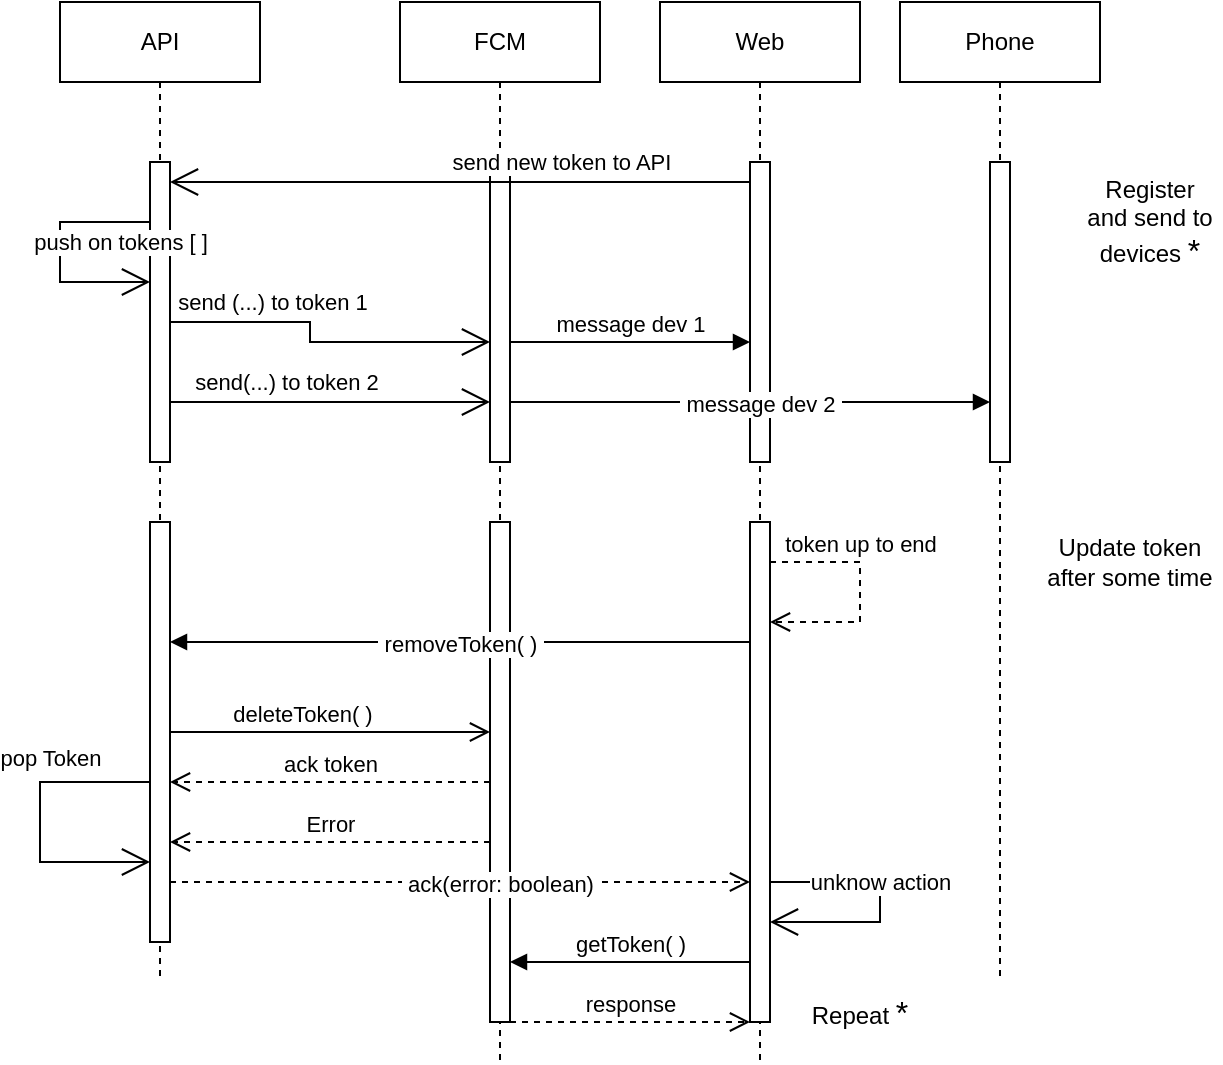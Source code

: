 <mxfile version="25.0.3">
  <diagram name="Page-1" id="2YBvvXClWsGukQMizWep">
    <mxGraphModel dx="662" dy="347" grid="1" gridSize="10" guides="1" tooltips="1" connect="1" arrows="1" fold="1" page="1" pageScale="1" pageWidth="850" pageHeight="1100" math="0" shadow="0">
      <root>
        <mxCell id="0" />
        <mxCell id="1" parent="0" />
        <mxCell id="aM9ryv3xv72pqoxQDRHE-5" value="API" style="shape=umlLifeline;perimeter=lifelinePerimeter;whiteSpace=wrap;html=1;container=0;dropTarget=0;collapsible=0;recursiveResize=0;outlineConnect=0;portConstraint=eastwest;newEdgeStyle={&quot;edgeStyle&quot;:&quot;elbowEdgeStyle&quot;,&quot;elbow&quot;:&quot;vertical&quot;,&quot;curved&quot;:0,&quot;rounded&quot;:0};" parent="1" vertex="1">
          <mxGeometry x="40" y="40" width="100" height="490" as="geometry" />
        </mxCell>
        <mxCell id="aM9ryv3xv72pqoxQDRHE-6" value="" style="html=1;points=[];perimeter=orthogonalPerimeter;outlineConnect=0;targetShapes=umlLifeline;portConstraint=eastwest;newEdgeStyle={&quot;edgeStyle&quot;:&quot;elbowEdgeStyle&quot;,&quot;elbow&quot;:&quot;vertical&quot;,&quot;curved&quot;:0,&quot;rounded&quot;:0};" parent="aM9ryv3xv72pqoxQDRHE-5" vertex="1">
          <mxGeometry x="45" y="80" width="10" height="150" as="geometry" />
        </mxCell>
        <mxCell id="_WcbdOjfXRqMUB_A-Mn0-3" value="" style="endArrow=open;endFill=1;endSize=12;html=1;rounded=0;" edge="1" parent="aM9ryv3xv72pqoxQDRHE-5" source="aM9ryv3xv72pqoxQDRHE-6" target="aM9ryv3xv72pqoxQDRHE-6">
          <mxGeometry width="160" relative="1" as="geometry">
            <mxPoint x="40" y="110" as="sourcePoint" />
            <mxPoint y="160" as="targetPoint" />
            <Array as="points">
              <mxPoint y="110" />
              <mxPoint y="140" />
            </Array>
          </mxGeometry>
        </mxCell>
        <mxCell id="_WcbdOjfXRqMUB_A-Mn0-6" value="push on tokens [ ]" style="edgeLabel;html=1;align=center;verticalAlign=middle;resizable=0;points=[];" vertex="1" connectable="0" parent="_WcbdOjfXRqMUB_A-Mn0-3">
          <mxGeometry x="-0.434" y="-1" relative="1" as="geometry">
            <mxPoint x="19" y="11" as="offset" />
          </mxGeometry>
        </mxCell>
        <mxCell id="_WcbdOjfXRqMUB_A-Mn0-22" value="" style="html=1;points=[];perimeter=orthogonalPerimeter;outlineConnect=0;targetShapes=umlLifeline;portConstraint=eastwest;newEdgeStyle={&quot;edgeStyle&quot;:&quot;elbowEdgeStyle&quot;,&quot;elbow&quot;:&quot;vertical&quot;,&quot;curved&quot;:0,&quot;rounded&quot;:0};" vertex="1" parent="aM9ryv3xv72pqoxQDRHE-5">
          <mxGeometry x="45" y="260" width="10" height="210" as="geometry" />
        </mxCell>
        <mxCell id="_WcbdOjfXRqMUB_A-Mn0-38" value="" style="endArrow=open;endFill=1;endSize=12;html=1;rounded=0;" edge="1" parent="aM9ryv3xv72pqoxQDRHE-5" source="_WcbdOjfXRqMUB_A-Mn0-22" target="_WcbdOjfXRqMUB_A-Mn0-22">
          <mxGeometry width="160" relative="1" as="geometry">
            <mxPoint x="35" y="390" as="sourcePoint" />
            <mxPoint x="35" y="430" as="targetPoint" />
            <Array as="points">
              <mxPoint x="-10" y="390" />
              <mxPoint x="-10" y="400" />
              <mxPoint x="-10" y="430" />
            </Array>
          </mxGeometry>
        </mxCell>
        <mxCell id="_WcbdOjfXRqMUB_A-Mn0-39" value="pop Token" style="edgeLabel;html=1;align=center;verticalAlign=middle;resizable=0;points=[];" vertex="1" connectable="0" parent="_WcbdOjfXRqMUB_A-Mn0-38">
          <mxGeometry x="-0.434" y="-1" relative="1" as="geometry">
            <mxPoint x="-8" y="-11" as="offset" />
          </mxGeometry>
        </mxCell>
        <mxCell id="_WcbdOjfXRqMUB_A-Mn0-1" value="FCM" style="shape=umlLifeline;perimeter=lifelinePerimeter;whiteSpace=wrap;html=1;container=0;dropTarget=0;collapsible=0;recursiveResize=0;outlineConnect=0;portConstraint=eastwest;newEdgeStyle={&quot;edgeStyle&quot;:&quot;elbowEdgeStyle&quot;,&quot;elbow&quot;:&quot;vertical&quot;,&quot;curved&quot;:0,&quot;rounded&quot;:0};" vertex="1" parent="1">
          <mxGeometry x="210" y="40" width="100" height="530" as="geometry" />
        </mxCell>
        <mxCell id="_WcbdOjfXRqMUB_A-Mn0-2" value="" style="html=1;points=[];perimeter=orthogonalPerimeter;outlineConnect=0;targetShapes=umlLifeline;portConstraint=eastwest;newEdgeStyle={&quot;edgeStyle&quot;:&quot;elbowEdgeStyle&quot;,&quot;elbow&quot;:&quot;vertical&quot;,&quot;curved&quot;:0,&quot;rounded&quot;:0};" vertex="1" parent="_WcbdOjfXRqMUB_A-Mn0-1">
          <mxGeometry x="45" y="80" width="10" height="150" as="geometry" />
        </mxCell>
        <mxCell id="_WcbdOjfXRqMUB_A-Mn0-25" value="" style="html=1;points=[];perimeter=orthogonalPerimeter;outlineConnect=0;targetShapes=umlLifeline;portConstraint=eastwest;newEdgeStyle={&quot;edgeStyle&quot;:&quot;elbowEdgeStyle&quot;,&quot;elbow&quot;:&quot;vertical&quot;,&quot;curved&quot;:0,&quot;rounded&quot;:0};" vertex="1" parent="_WcbdOjfXRqMUB_A-Mn0-1">
          <mxGeometry x="45" y="260" width="10" height="250" as="geometry" />
        </mxCell>
        <mxCell id="_WcbdOjfXRqMUB_A-Mn0-12" value="message dev 1" style="html=1;verticalAlign=bottom;endArrow=block;edgeStyle=elbowEdgeStyle;elbow=horizontal;curved=0;rounded=0;" edge="1" parent="1" source="_WcbdOjfXRqMUB_A-Mn0-2" target="_WcbdOjfXRqMUB_A-Mn0-14">
          <mxGeometry relative="1" as="geometry">
            <mxPoint x="290" y="210" as="sourcePoint" />
            <Array as="points">
              <mxPoint x="320" y="210" />
            </Array>
            <mxPoint x="380" y="210" as="targetPoint" />
          </mxGeometry>
        </mxCell>
        <mxCell id="_WcbdOjfXRqMUB_A-Mn0-7" value="" style="endArrow=open;endFill=1;endSize=12;html=1;rounded=0;" edge="1" parent="1" source="aM9ryv3xv72pqoxQDRHE-6" target="_WcbdOjfXRqMUB_A-Mn0-2">
          <mxGeometry width="160" relative="1" as="geometry">
            <mxPoint x="100" y="200" as="sourcePoint" />
            <mxPoint x="240" y="210" as="targetPoint" />
            <Array as="points">
              <mxPoint x="165" y="200" />
              <mxPoint x="165" y="210" />
            </Array>
          </mxGeometry>
        </mxCell>
        <mxCell id="_WcbdOjfXRqMUB_A-Mn0-8" value="send (...) to token 1" style="edgeLabel;html=1;align=center;verticalAlign=middle;resizable=0;points=[];" vertex="1" connectable="0" parent="_WcbdOjfXRqMUB_A-Mn0-7">
          <mxGeometry x="-0.434" y="-1" relative="1" as="geometry">
            <mxPoint x="3" y="-11" as="offset" />
          </mxGeometry>
        </mxCell>
        <mxCell id="_WcbdOjfXRqMUB_A-Mn0-10" value="" style="endArrow=open;endFill=1;endSize=12;html=1;rounded=0;" edge="1" parent="1" source="aM9ryv3xv72pqoxQDRHE-6" target="_WcbdOjfXRqMUB_A-Mn0-2">
          <mxGeometry width="160" relative="1" as="geometry">
            <mxPoint x="100" y="240" as="sourcePoint" />
            <mxPoint x="240" y="240" as="targetPoint" />
            <Array as="points">
              <mxPoint x="165" y="240" />
              <mxPoint x="190" y="240" />
            </Array>
          </mxGeometry>
        </mxCell>
        <mxCell id="_WcbdOjfXRqMUB_A-Mn0-11" value="send(...) to token 2" style="edgeLabel;html=1;align=center;verticalAlign=middle;resizable=0;points=[];" vertex="1" connectable="0" parent="_WcbdOjfXRqMUB_A-Mn0-10">
          <mxGeometry x="-0.434" y="-1" relative="1" as="geometry">
            <mxPoint x="12" y="-11" as="offset" />
          </mxGeometry>
        </mxCell>
        <mxCell id="_WcbdOjfXRqMUB_A-Mn0-13" value="Web" style="shape=umlLifeline;perimeter=lifelinePerimeter;whiteSpace=wrap;html=1;container=0;dropTarget=0;collapsible=0;recursiveResize=0;outlineConnect=0;portConstraint=eastwest;newEdgeStyle={&quot;edgeStyle&quot;:&quot;elbowEdgeStyle&quot;,&quot;elbow&quot;:&quot;vertical&quot;,&quot;curved&quot;:0,&quot;rounded&quot;:0};" vertex="1" parent="1">
          <mxGeometry x="340" y="40" width="100" height="530" as="geometry" />
        </mxCell>
        <mxCell id="_WcbdOjfXRqMUB_A-Mn0-14" value="" style="html=1;points=[];perimeter=orthogonalPerimeter;outlineConnect=0;targetShapes=umlLifeline;portConstraint=eastwest;newEdgeStyle={&quot;edgeStyle&quot;:&quot;elbowEdgeStyle&quot;,&quot;elbow&quot;:&quot;vertical&quot;,&quot;curved&quot;:0,&quot;rounded&quot;:0};" vertex="1" parent="_WcbdOjfXRqMUB_A-Mn0-13">
          <mxGeometry x="45" y="80" width="10" height="150" as="geometry" />
        </mxCell>
        <mxCell id="_WcbdOjfXRqMUB_A-Mn0-23" value="" style="html=1;points=[];perimeter=orthogonalPerimeter;outlineConnect=0;targetShapes=umlLifeline;portConstraint=eastwest;newEdgeStyle={&quot;edgeStyle&quot;:&quot;elbowEdgeStyle&quot;,&quot;elbow&quot;:&quot;vertical&quot;,&quot;curved&quot;:0,&quot;rounded&quot;:0};" vertex="1" parent="_WcbdOjfXRqMUB_A-Mn0-13">
          <mxGeometry x="45" y="260" width="10" height="250" as="geometry" />
        </mxCell>
        <mxCell id="_WcbdOjfXRqMUB_A-Mn0-31" value="token up to end" style="html=1;verticalAlign=bottom;endArrow=open;dashed=1;endSize=8;curved=0;rounded=0;" edge="1" parent="_WcbdOjfXRqMUB_A-Mn0-13" source="_WcbdOjfXRqMUB_A-Mn0-23" target="_WcbdOjfXRqMUB_A-Mn0-23">
          <mxGeometry x="-0.25" relative="1" as="geometry">
            <mxPoint x="65" y="280" as="sourcePoint" />
            <mxPoint x="60" y="310" as="targetPoint" />
            <Array as="points">
              <mxPoint x="100" y="280" />
              <mxPoint x="100" y="310" />
            </Array>
            <mxPoint as="offset" />
          </mxGeometry>
        </mxCell>
        <mxCell id="_WcbdOjfXRqMUB_A-Mn0-34" value="" style="endArrow=open;endFill=1;endSize=12;html=1;rounded=0;" edge="1" parent="_WcbdOjfXRqMUB_A-Mn0-13">
          <mxGeometry width="160" relative="1" as="geometry">
            <mxPoint x="55" y="440" as="sourcePoint" />
            <mxPoint x="55" y="460" as="targetPoint" />
            <Array as="points">
              <mxPoint x="110" y="440" />
              <mxPoint x="110" y="450" />
              <mxPoint x="110" y="460" />
            </Array>
          </mxGeometry>
        </mxCell>
        <mxCell id="_WcbdOjfXRqMUB_A-Mn0-35" value="unknow action" style="edgeLabel;html=1;align=center;verticalAlign=middle;resizable=0;points=[];" vertex="1" connectable="0" parent="_WcbdOjfXRqMUB_A-Mn0-34">
          <mxGeometry x="-0.434" y="-1" relative="1" as="geometry">
            <mxPoint x="18" y="-1" as="offset" />
          </mxGeometry>
        </mxCell>
        <mxCell id="_WcbdOjfXRqMUB_A-Mn0-16" value="&amp;nbsp;message dev 2&amp;nbsp;" style="html=1;verticalAlign=bottom;endArrow=block;edgeStyle=elbowEdgeStyle;elbow=vertical;curved=0;rounded=0;" edge="1" parent="1" source="_WcbdOjfXRqMUB_A-Mn0-2" target="_WcbdOjfXRqMUB_A-Mn0-20">
          <mxGeometry x="0.042" y="-10" relative="1" as="geometry">
            <mxPoint x="280" y="240" as="sourcePoint" />
            <Array as="points">
              <mxPoint x="335" y="240" />
            </Array>
            <mxPoint x="370" y="240" as="targetPoint" />
            <mxPoint as="offset" />
          </mxGeometry>
        </mxCell>
        <mxCell id="_WcbdOjfXRqMUB_A-Mn0-19" value="Phone" style="shape=umlLifeline;perimeter=lifelinePerimeter;whiteSpace=wrap;html=1;container=0;dropTarget=0;collapsible=0;recursiveResize=0;outlineConnect=0;portConstraint=eastwest;newEdgeStyle={&quot;edgeStyle&quot;:&quot;elbowEdgeStyle&quot;,&quot;elbow&quot;:&quot;vertical&quot;,&quot;curved&quot;:0,&quot;rounded&quot;:0};" vertex="1" parent="1">
          <mxGeometry x="460" y="40" width="100" height="490" as="geometry" />
        </mxCell>
        <mxCell id="_WcbdOjfXRqMUB_A-Mn0-20" value="" style="html=1;points=[];perimeter=orthogonalPerimeter;outlineConnect=0;targetShapes=umlLifeline;portConstraint=eastwest;newEdgeStyle={&quot;edgeStyle&quot;:&quot;elbowEdgeStyle&quot;,&quot;elbow&quot;:&quot;vertical&quot;,&quot;curved&quot;:0,&quot;rounded&quot;:0};" vertex="1" parent="_WcbdOjfXRqMUB_A-Mn0-19">
          <mxGeometry x="45" y="80" width="10" height="150" as="geometry" />
        </mxCell>
        <mxCell id="_WcbdOjfXRqMUB_A-Mn0-26" value="Register and send to devices &lt;font style=&quot;font-size: 16px;&quot;&gt;*&lt;/font&gt;" style="text;html=1;align=center;verticalAlign=middle;whiteSpace=wrap;rounded=0;" vertex="1" parent="1">
          <mxGeometry x="550" y="130" width="70" height="40" as="geometry" />
        </mxCell>
        <mxCell id="_WcbdOjfXRqMUB_A-Mn0-27" value="Update token after some time" style="text;html=1;align=center;verticalAlign=middle;whiteSpace=wrap;rounded=0;" vertex="1" parent="1">
          <mxGeometry x="530" y="300" width="90" height="40" as="geometry" />
        </mxCell>
        <mxCell id="_WcbdOjfXRqMUB_A-Mn0-28" value="&amp;nbsp;removeToken( )&amp;nbsp;" style="html=1;verticalAlign=bottom;endArrow=block;curved=0;rounded=0;" edge="1" parent="1" source="_WcbdOjfXRqMUB_A-Mn0-23" target="_WcbdOjfXRqMUB_A-Mn0-22">
          <mxGeometry y="10" width="80" relative="1" as="geometry">
            <mxPoint x="350" y="360" as="sourcePoint" />
            <mxPoint x="300" y="360" as="targetPoint" />
            <Array as="points">
              <mxPoint x="330" y="360" />
            </Array>
            <mxPoint as="offset" />
          </mxGeometry>
        </mxCell>
        <mxCell id="_WcbdOjfXRqMUB_A-Mn0-32" value="deleteToken( )" style="html=1;verticalAlign=bottom;endArrow=open;endSize=8;curved=0;rounded=0;" edge="1" parent="1" source="_WcbdOjfXRqMUB_A-Mn0-22" target="_WcbdOjfXRqMUB_A-Mn0-25">
          <mxGeometry x="-0.172" relative="1" as="geometry">
            <mxPoint x="110" y="400" as="sourcePoint" />
            <mxPoint x="240" y="400" as="targetPoint" />
            <mxPoint as="offset" />
          </mxGeometry>
        </mxCell>
        <mxCell id="_WcbdOjfXRqMUB_A-Mn0-40" value="ack token" style="html=1;verticalAlign=bottom;endArrow=open;dashed=1;endSize=8;curved=0;rounded=0;" edge="1" parent="1" source="_WcbdOjfXRqMUB_A-Mn0-25" target="_WcbdOjfXRqMUB_A-Mn0-22">
          <mxGeometry relative="1" as="geometry">
            <mxPoint x="250" y="430" as="sourcePoint" />
            <mxPoint x="110" y="430" as="targetPoint" />
            <Array as="points">
              <mxPoint x="180" y="430" />
            </Array>
          </mxGeometry>
        </mxCell>
        <mxCell id="_WcbdOjfXRqMUB_A-Mn0-41" value="Error" style="html=1;verticalAlign=bottom;endArrow=open;dashed=1;endSize=8;curved=0;rounded=0;" edge="1" parent="1" source="_WcbdOjfXRqMUB_A-Mn0-25" target="_WcbdOjfXRqMUB_A-Mn0-22">
          <mxGeometry relative="1" as="geometry">
            <mxPoint x="220" y="460" as="sourcePoint" />
            <mxPoint x="150" y="460" as="targetPoint" />
            <Array as="points">
              <mxPoint x="180" y="460" />
            </Array>
          </mxGeometry>
        </mxCell>
        <mxCell id="_WcbdOjfXRqMUB_A-Mn0-42" value="&amp;nbsp;ack(error: boolean)&amp;nbsp;" style="html=1;verticalAlign=bottom;endArrow=open;endSize=8;curved=0;rounded=0;dashed=1;" edge="1" parent="1" source="_WcbdOjfXRqMUB_A-Mn0-22" target="_WcbdOjfXRqMUB_A-Mn0-23">
          <mxGeometry x="0.138" y="-10" relative="1" as="geometry">
            <mxPoint x="100" y="480" as="sourcePoint" />
            <mxPoint x="240" y="480" as="targetPoint" />
            <mxPoint as="offset" />
            <Array as="points">
              <mxPoint x="190" y="480" />
            </Array>
          </mxGeometry>
        </mxCell>
        <mxCell id="_WcbdOjfXRqMUB_A-Mn0-44" value="getToken( )" style="html=1;verticalAlign=bottom;endArrow=block;curved=0;rounded=0;" edge="1" parent="1" source="_WcbdOjfXRqMUB_A-Mn0-23" target="_WcbdOjfXRqMUB_A-Mn0-25">
          <mxGeometry width="80" relative="1" as="geometry">
            <mxPoint x="370" y="520" as="sourcePoint" />
            <mxPoint x="300" y="520" as="targetPoint" />
            <Array as="points">
              <mxPoint x="330" y="520" />
            </Array>
          </mxGeometry>
        </mxCell>
        <mxCell id="_WcbdOjfXRqMUB_A-Mn0-45" value="response" style="html=1;verticalAlign=bottom;endArrow=open;dashed=1;endSize=8;curved=0;rounded=0;" edge="1" parent="1" source="_WcbdOjfXRqMUB_A-Mn0-25" target="_WcbdOjfXRqMUB_A-Mn0-23">
          <mxGeometry relative="1" as="geometry">
            <mxPoint x="270" y="550" as="sourcePoint" />
            <mxPoint x="350" y="550" as="targetPoint" />
            <Array as="points">
              <mxPoint x="325" y="550" />
            </Array>
          </mxGeometry>
        </mxCell>
        <mxCell id="_WcbdOjfXRqMUB_A-Mn0-50" value="Repeat &lt;font style=&quot;font-size: 16px;&quot;&gt;*&lt;/font&gt;" style="text;html=1;align=center;verticalAlign=middle;whiteSpace=wrap;rounded=0;" vertex="1" parent="1">
          <mxGeometry x="410" y="530" width="60" height="30" as="geometry" />
        </mxCell>
        <mxCell id="_WcbdOjfXRqMUB_A-Mn0-51" value="" style="endArrow=open;endFill=1;endSize=12;html=1;rounded=0;" edge="1" parent="1" source="_WcbdOjfXRqMUB_A-Mn0-14" target="aM9ryv3xv72pqoxQDRHE-6">
          <mxGeometry width="160" relative="1" as="geometry">
            <mxPoint x="385" y="130" as="sourcePoint" />
            <mxPoint x="280" y="130" as="targetPoint" />
            <Array as="points">
              <mxPoint x="320" y="130" />
            </Array>
          </mxGeometry>
        </mxCell>
        <mxCell id="_WcbdOjfXRqMUB_A-Mn0-52" value="send new token to API&amp;nbsp;" style="edgeLabel;html=1;align=center;verticalAlign=middle;resizable=0;points=[];" vertex="1" connectable="0" parent="_WcbdOjfXRqMUB_A-Mn0-51">
          <mxGeometry x="-0.434" y="-1" relative="1" as="geometry">
            <mxPoint x="-11" y="-9" as="offset" />
          </mxGeometry>
        </mxCell>
      </root>
    </mxGraphModel>
  </diagram>
</mxfile>
